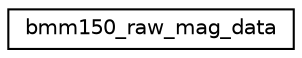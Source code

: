 digraph "Graphical Class Hierarchy"
{
  edge [fontname="Helvetica",fontsize="10",labelfontname="Helvetica",labelfontsize="10"];
  node [fontname="Helvetica",fontsize="10",shape=record];
  rankdir="LR";
  Node1 [label="bmm150_raw_mag_data",height=0.2,width=0.4,color="black", fillcolor="white", style="filled",URL="$structbmm150__raw__mag__data.html",tooltip="bmm150 un-compensated (raw) magnetometer data "];
}
